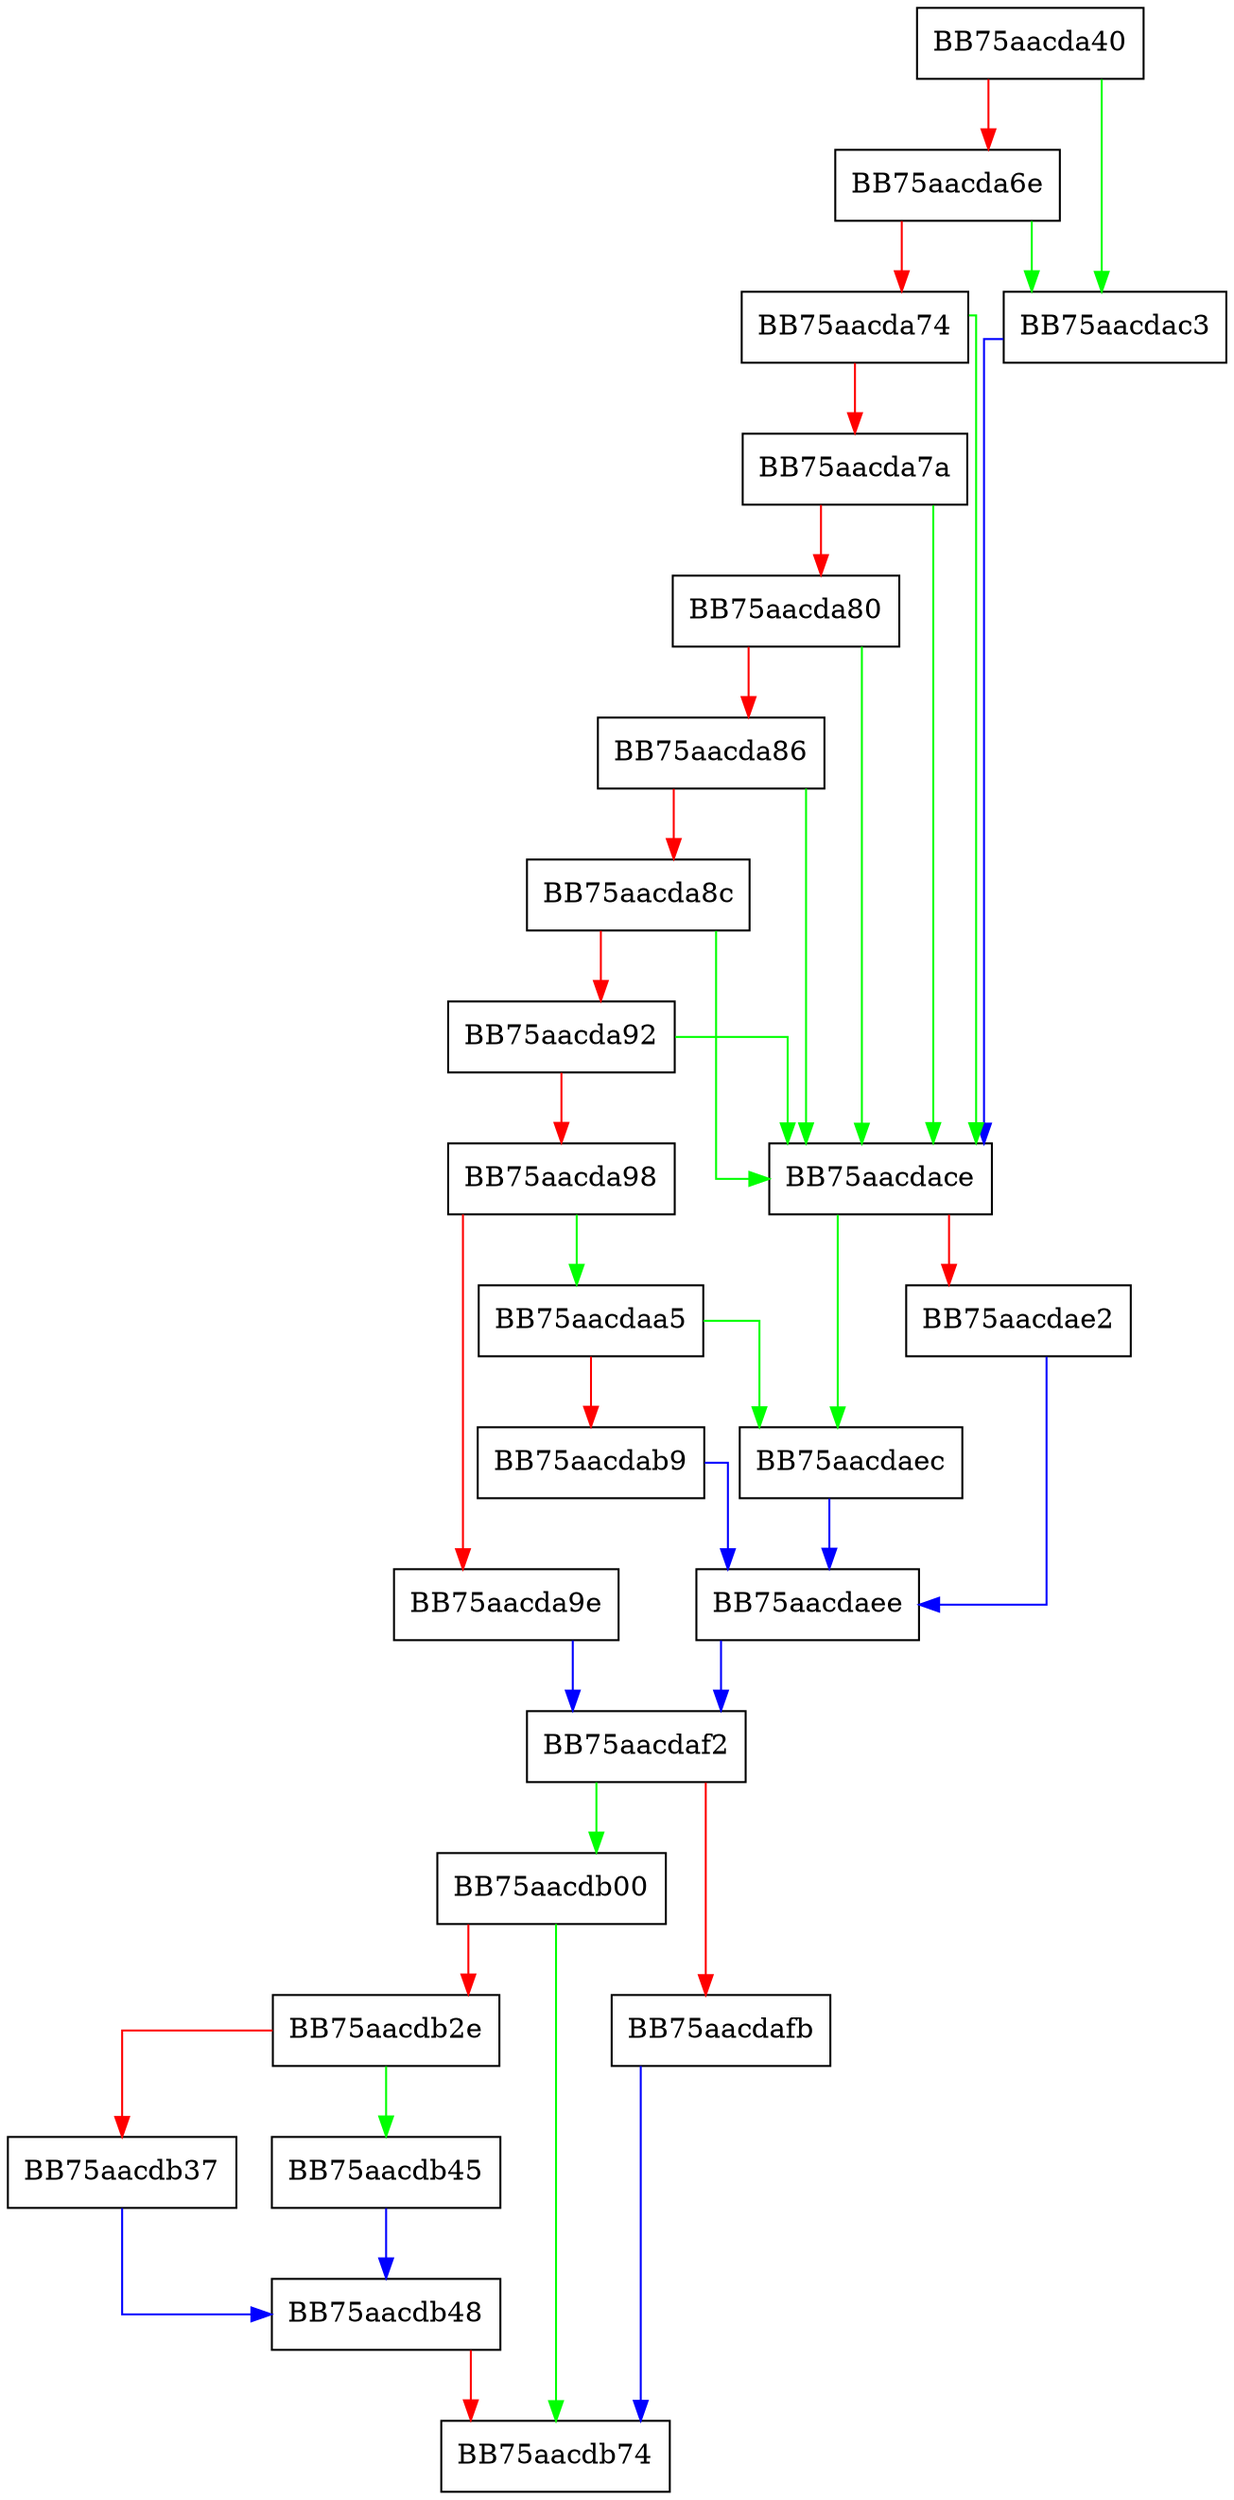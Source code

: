 digraph Init {
  node [shape="box"];
  graph [splines=ortho];
  BB75aacda40 -> BB75aacdac3 [color="green"];
  BB75aacda40 -> BB75aacda6e [color="red"];
  BB75aacda6e -> BB75aacdac3 [color="green"];
  BB75aacda6e -> BB75aacda74 [color="red"];
  BB75aacda74 -> BB75aacdace [color="green"];
  BB75aacda74 -> BB75aacda7a [color="red"];
  BB75aacda7a -> BB75aacdace [color="green"];
  BB75aacda7a -> BB75aacda80 [color="red"];
  BB75aacda80 -> BB75aacdace [color="green"];
  BB75aacda80 -> BB75aacda86 [color="red"];
  BB75aacda86 -> BB75aacdace [color="green"];
  BB75aacda86 -> BB75aacda8c [color="red"];
  BB75aacda8c -> BB75aacdace [color="green"];
  BB75aacda8c -> BB75aacda92 [color="red"];
  BB75aacda92 -> BB75aacdace [color="green"];
  BB75aacda92 -> BB75aacda98 [color="red"];
  BB75aacda98 -> BB75aacdaa5 [color="green"];
  BB75aacda98 -> BB75aacda9e [color="red"];
  BB75aacda9e -> BB75aacdaf2 [color="blue"];
  BB75aacdaa5 -> BB75aacdaec [color="green"];
  BB75aacdaa5 -> BB75aacdab9 [color="red"];
  BB75aacdab9 -> BB75aacdaee [color="blue"];
  BB75aacdac3 -> BB75aacdace [color="blue"];
  BB75aacdace -> BB75aacdaec [color="green"];
  BB75aacdace -> BB75aacdae2 [color="red"];
  BB75aacdae2 -> BB75aacdaee [color="blue"];
  BB75aacdaec -> BB75aacdaee [color="blue"];
  BB75aacdaee -> BB75aacdaf2 [color="blue"];
  BB75aacdaf2 -> BB75aacdb00 [color="green"];
  BB75aacdaf2 -> BB75aacdafb [color="red"];
  BB75aacdafb -> BB75aacdb74 [color="blue"];
  BB75aacdb00 -> BB75aacdb74 [color="green"];
  BB75aacdb00 -> BB75aacdb2e [color="red"];
  BB75aacdb2e -> BB75aacdb45 [color="green"];
  BB75aacdb2e -> BB75aacdb37 [color="red"];
  BB75aacdb37 -> BB75aacdb48 [color="blue"];
  BB75aacdb45 -> BB75aacdb48 [color="blue"];
  BB75aacdb48 -> BB75aacdb74 [color="red"];
}